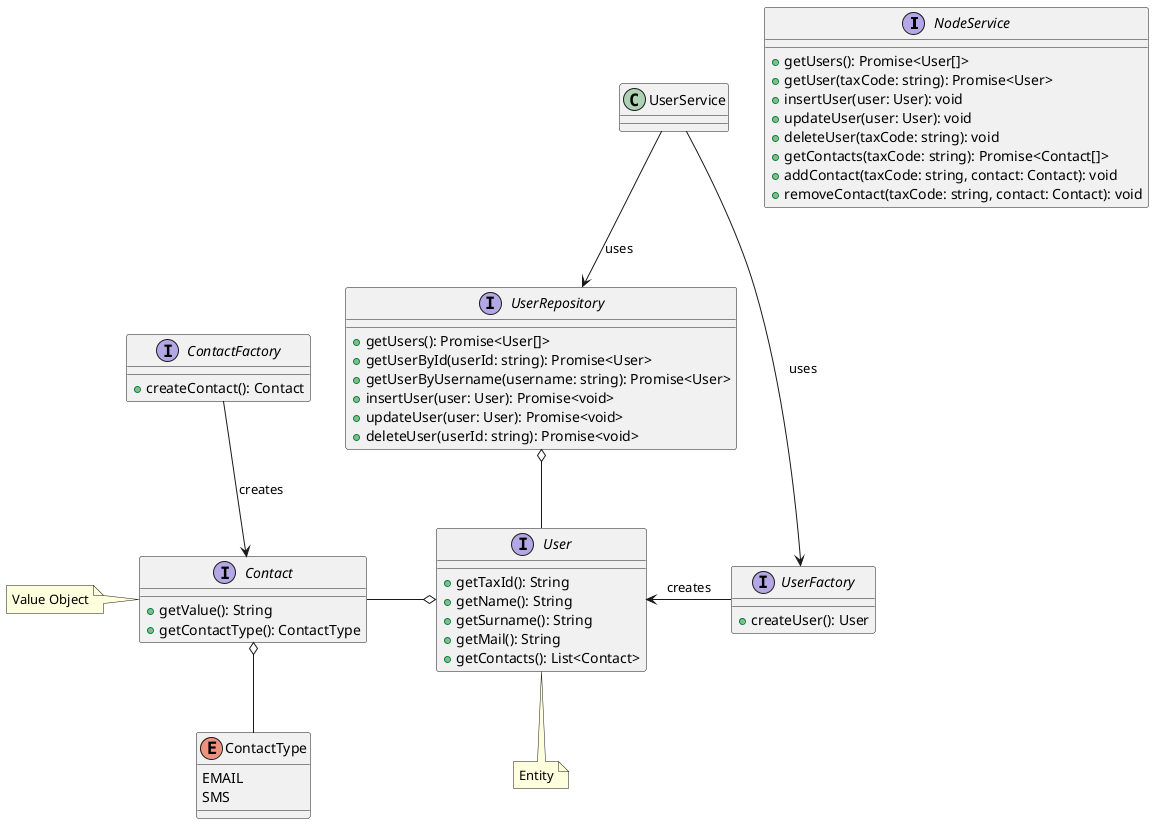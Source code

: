 
@startuml

interface NodeService {
  + getUsers(): Promise<User[]>
  + getUser(taxCode: string): Promise<User>
  + insertUser(user: User): void
  + updateUser(user: User): void
  + deleteUser(taxCode: string): void
  + getContacts(taxCode: string): Promise<Contact[]>
  + addContact(taxCode: string, contact: Contact): void
  + removeContact(taxCode: string, contact: Contact): void
}

UserService --> UserRepository : uses
UserService --> UserFactory : uses

interface UserRepository {
  + getUsers(): Promise<User[]>
  + getUserById(userId: string): Promise<User>
  + getUserByUsername(username: string): Promise<User>
  + insertUser(user: User): Promise<void>
  + updateUser(user: User): Promise<void>
  + deleteUser(userId: string): Promise<void>
}
UserRepository o-- User

interface UserFactory {
      + createUser(): User
}
UserFactory -left-> User : creates


interface User {
 + getTaxId(): String
 + getName(): String
 + getSurname(): String
 + getMail(): String
 + getContacts(): List<Contact>
}
note bottom of User : Entity
User o-left- Contact

interface Contact {
 + getValue(): String
 + getContactType(): ContactType
}
note left of Contact : Value Object

interface ContactFactory {
 + createContact(): Contact
}

enum ContactType {
  EMAIL
  SMS
}

Contact o-- ContactType
ContactFactory --> Contact : creates

@enduml
